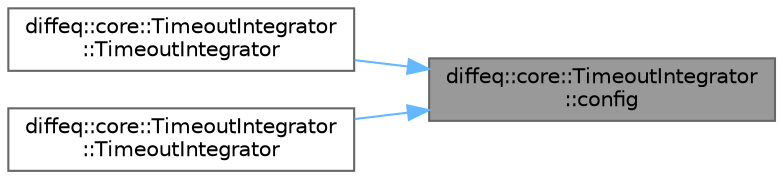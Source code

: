 digraph "diffeq::core::TimeoutIntegrator::config"
{
 // LATEX_PDF_SIZE
  bgcolor="transparent";
  edge [fontname=Helvetica,fontsize=10,labelfontname=Helvetica,labelfontsize=10];
  node [fontname=Helvetica,fontsize=10,shape=box,height=0.2,width=0.4];
  rankdir="RL";
  Node1 [id="Node000001",label="diffeq::core::TimeoutIntegrator\l::config",height=0.2,width=0.4,color="gray40", fillcolor="grey60", style="filled", fontcolor="black",tooltip="Access timeout configuration."];
  Node1 -> Node2 [id="edge1_Node000001_Node000002",dir="back",color="steelblue1",style="solid",tooltip=" "];
  Node2 [id="Node000002",label="diffeq::core::TimeoutIntegrator\l::TimeoutIntegrator",height=0.2,width=0.4,color="grey40", fillcolor="white", style="filled",URL="$classdiffeq_1_1core_1_1_timeout_integrator.html#a67893c3d404d3a0a02f30b5c8d60e14d",tooltip="Construct timeout integrator with an existing integrator."];
  Node1 -> Node3 [id="edge2_Node000001_Node000003",dir="back",color="steelblue1",style="solid",tooltip=" "];
  Node3 [id="Node000003",label="diffeq::core::TimeoutIntegrator\l::TimeoutIntegrator",height=0.2,width=0.4,color="grey40", fillcolor="white", style="filled",URL="$classdiffeq_1_1core_1_1_timeout_integrator.html#aa6898383821fb124587a26753377bd31",tooltip="Construct timeout integrator with integrator parameters."];
}
